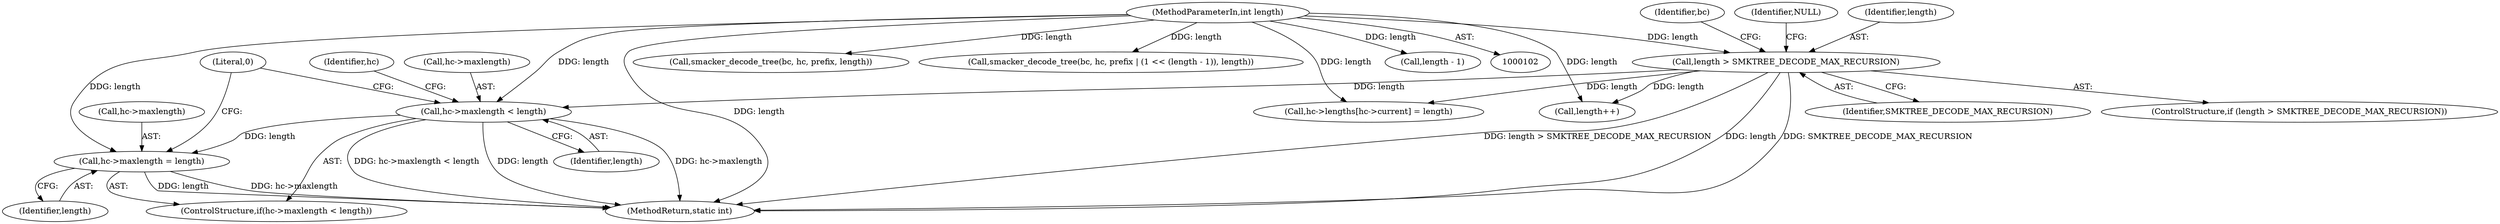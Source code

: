 digraph "0_libav_cd4663dc80323ba64989d0c103d51ad3ee0e9c2f@pointer" {
"1000199" [label="(Call,hc->maxlength = length)"];
"1000194" [label="(Call,hc->maxlength < length)"];
"1000109" [label="(Call,length > SMKTREE_DECODE_MAX_RECURSION)"];
"1000106" [label="(MethodParameterIn,int length)"];
"1000234" [label="(MethodReturn,static int)"];
"1000109" [label="(Call,length > SMKTREE_DECODE_MAX_RECURSION)"];
"1000149" [label="(Call,hc->lengths[hc->current] = length)"];
"1000201" [label="(Identifier,hc)"];
"1000193" [label="(ControlStructure,if(hc->maxlength < length))"];
"1000198" [label="(Identifier,length)"];
"1000213" [label="(Call,smacker_decode_tree(bc, hc, prefix, length))"];
"1000122" [label="(Identifier,bc)"];
"1000195" [label="(Call,hc->maxlength)"];
"1000194" [label="(Call,hc->maxlength < length)"];
"1000223" [label="(Call,smacker_decode_tree(bc, hc, prefix | (1 << (length - 1)), length))"];
"1000114" [label="(Identifier,NULL)"];
"1000200" [label="(Call,hc->maxlength)"];
"1000106" [label="(MethodParameterIn,int length)"];
"1000199" [label="(Call,hc->maxlength = length)"];
"1000111" [label="(Identifier,SMKTREE_DECODE_MAX_RECURSION)"];
"1000209" [label="(Call,length++)"];
"1000230" [label="(Call,length - 1)"];
"1000108" [label="(ControlStructure,if (length > SMKTREE_DECODE_MAX_RECURSION))"];
"1000205" [label="(Literal,0)"];
"1000203" [label="(Identifier,length)"];
"1000110" [label="(Identifier,length)"];
"1000199" -> "1000193"  [label="AST: "];
"1000199" -> "1000203"  [label="CFG: "];
"1000200" -> "1000199"  [label="AST: "];
"1000203" -> "1000199"  [label="AST: "];
"1000205" -> "1000199"  [label="CFG: "];
"1000199" -> "1000234"  [label="DDG: hc->maxlength"];
"1000199" -> "1000234"  [label="DDG: length"];
"1000194" -> "1000199"  [label="DDG: length"];
"1000106" -> "1000199"  [label="DDG: length"];
"1000194" -> "1000193"  [label="AST: "];
"1000194" -> "1000198"  [label="CFG: "];
"1000195" -> "1000194"  [label="AST: "];
"1000198" -> "1000194"  [label="AST: "];
"1000201" -> "1000194"  [label="CFG: "];
"1000205" -> "1000194"  [label="CFG: "];
"1000194" -> "1000234"  [label="DDG: hc->maxlength < length"];
"1000194" -> "1000234"  [label="DDG: hc->maxlength"];
"1000194" -> "1000234"  [label="DDG: length"];
"1000109" -> "1000194"  [label="DDG: length"];
"1000106" -> "1000194"  [label="DDG: length"];
"1000109" -> "1000108"  [label="AST: "];
"1000109" -> "1000111"  [label="CFG: "];
"1000110" -> "1000109"  [label="AST: "];
"1000111" -> "1000109"  [label="AST: "];
"1000114" -> "1000109"  [label="CFG: "];
"1000122" -> "1000109"  [label="CFG: "];
"1000109" -> "1000234"  [label="DDG: length"];
"1000109" -> "1000234"  [label="DDG: SMKTREE_DECODE_MAX_RECURSION"];
"1000109" -> "1000234"  [label="DDG: length > SMKTREE_DECODE_MAX_RECURSION"];
"1000106" -> "1000109"  [label="DDG: length"];
"1000109" -> "1000149"  [label="DDG: length"];
"1000109" -> "1000209"  [label="DDG: length"];
"1000106" -> "1000102"  [label="AST: "];
"1000106" -> "1000234"  [label="DDG: length"];
"1000106" -> "1000149"  [label="DDG: length"];
"1000106" -> "1000209"  [label="DDG: length"];
"1000106" -> "1000213"  [label="DDG: length"];
"1000106" -> "1000223"  [label="DDG: length"];
"1000106" -> "1000230"  [label="DDG: length"];
}
